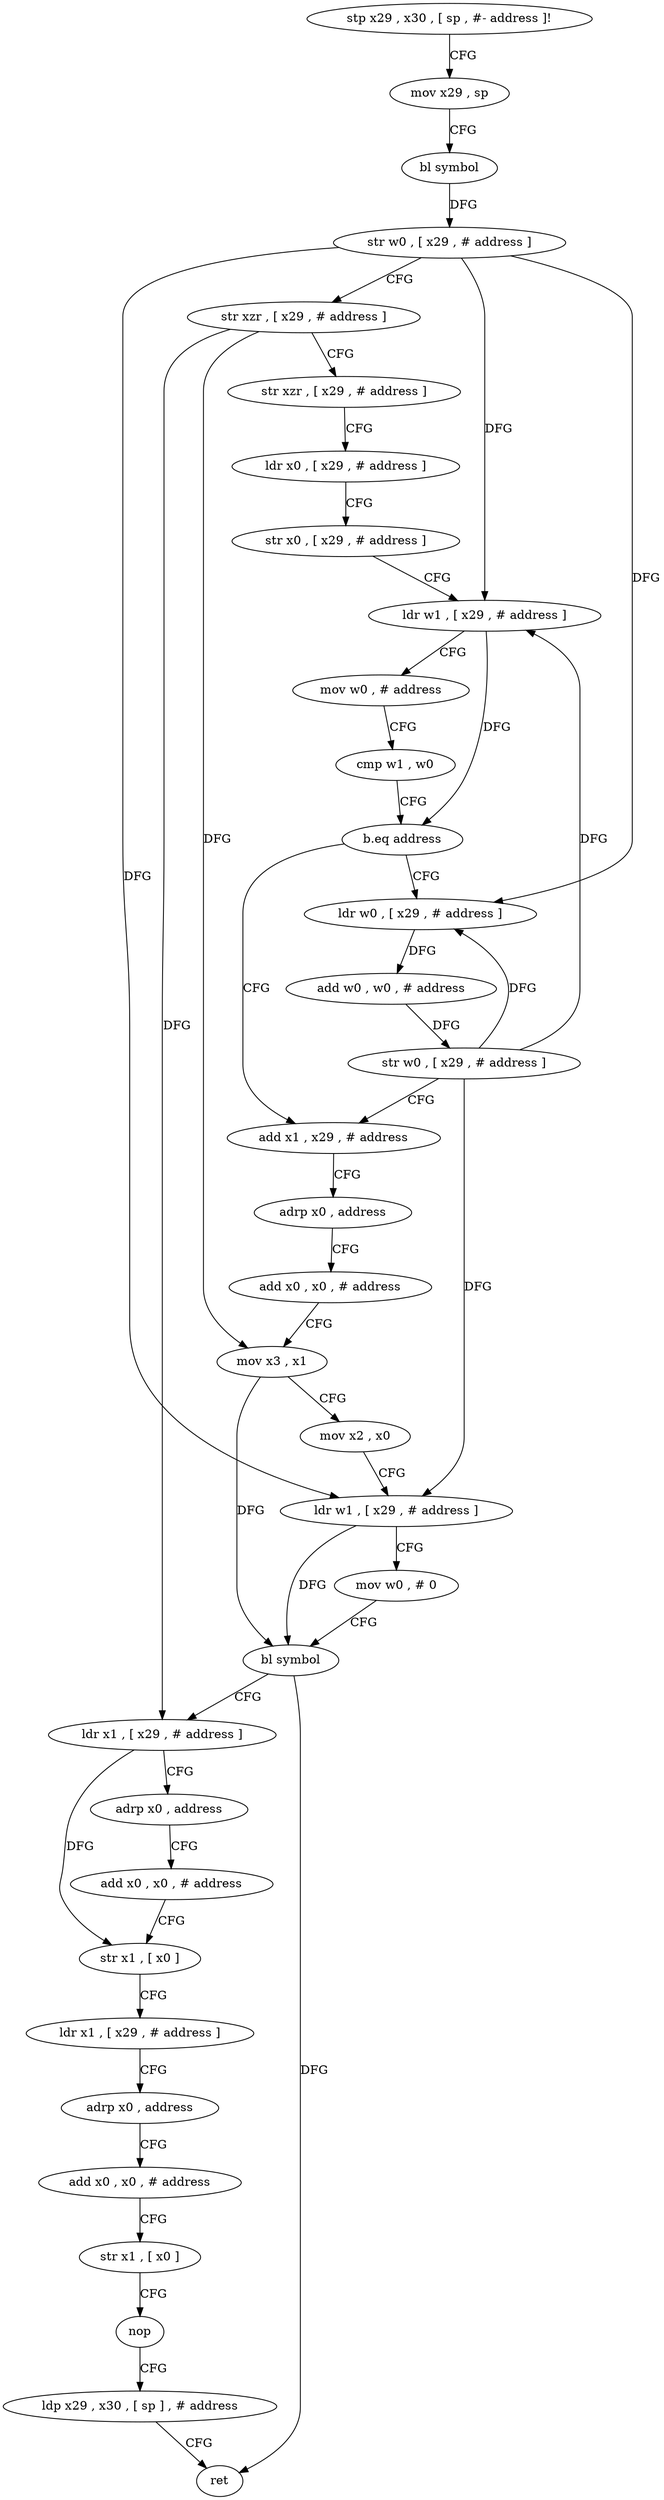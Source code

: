 digraph "func" {
"4290164" [label = "stp x29 , x30 , [ sp , #- address ]!" ]
"4290168" [label = "mov x29 , sp" ]
"4290172" [label = "bl symbol" ]
"4290176" [label = "str w0 , [ x29 , # address ]" ]
"4290180" [label = "str xzr , [ x29 , # address ]" ]
"4290184" [label = "str xzr , [ x29 , # address ]" ]
"4290188" [label = "ldr x0 , [ x29 , # address ]" ]
"4290192" [label = "str x0 , [ x29 , # address ]" ]
"4290196" [label = "ldr w1 , [ x29 , # address ]" ]
"4290200" [label = "mov w0 , # address" ]
"4290204" [label = "cmp w1 , w0" ]
"4290208" [label = "b.eq address" ]
"4290224" [label = "add x1 , x29 , # address" ]
"4290212" [label = "ldr w0 , [ x29 , # address ]" ]
"4290228" [label = "adrp x0 , address" ]
"4290232" [label = "add x0 , x0 , # address" ]
"4290236" [label = "mov x3 , x1" ]
"4290240" [label = "mov x2 , x0" ]
"4290244" [label = "ldr w1 , [ x29 , # address ]" ]
"4290248" [label = "mov w0 , # 0" ]
"4290252" [label = "bl symbol" ]
"4290256" [label = "ldr x1 , [ x29 , # address ]" ]
"4290260" [label = "adrp x0 , address" ]
"4290264" [label = "add x0 , x0 , # address" ]
"4290268" [label = "str x1 , [ x0 ]" ]
"4290272" [label = "ldr x1 , [ x29 , # address ]" ]
"4290276" [label = "adrp x0 , address" ]
"4290280" [label = "add x0 , x0 , # address" ]
"4290284" [label = "str x1 , [ x0 ]" ]
"4290288" [label = "nop" ]
"4290292" [label = "ldp x29 , x30 , [ sp ] , # address" ]
"4290296" [label = "ret" ]
"4290216" [label = "add w0 , w0 , # address" ]
"4290220" [label = "str w0 , [ x29 , # address ]" ]
"4290164" -> "4290168" [ label = "CFG" ]
"4290168" -> "4290172" [ label = "CFG" ]
"4290172" -> "4290176" [ label = "DFG" ]
"4290176" -> "4290180" [ label = "CFG" ]
"4290176" -> "4290196" [ label = "DFG" ]
"4290176" -> "4290244" [ label = "DFG" ]
"4290176" -> "4290212" [ label = "DFG" ]
"4290180" -> "4290184" [ label = "CFG" ]
"4290180" -> "4290256" [ label = "DFG" ]
"4290180" -> "4290236" [ label = "DFG" ]
"4290184" -> "4290188" [ label = "CFG" ]
"4290188" -> "4290192" [ label = "CFG" ]
"4290192" -> "4290196" [ label = "CFG" ]
"4290196" -> "4290200" [ label = "CFG" ]
"4290196" -> "4290208" [ label = "DFG" ]
"4290200" -> "4290204" [ label = "CFG" ]
"4290204" -> "4290208" [ label = "CFG" ]
"4290208" -> "4290224" [ label = "CFG" ]
"4290208" -> "4290212" [ label = "CFG" ]
"4290224" -> "4290228" [ label = "CFG" ]
"4290212" -> "4290216" [ label = "DFG" ]
"4290228" -> "4290232" [ label = "CFG" ]
"4290232" -> "4290236" [ label = "CFG" ]
"4290236" -> "4290240" [ label = "CFG" ]
"4290236" -> "4290252" [ label = "DFG" ]
"4290240" -> "4290244" [ label = "CFG" ]
"4290244" -> "4290248" [ label = "CFG" ]
"4290244" -> "4290252" [ label = "DFG" ]
"4290248" -> "4290252" [ label = "CFG" ]
"4290252" -> "4290256" [ label = "CFG" ]
"4290252" -> "4290296" [ label = "DFG" ]
"4290256" -> "4290260" [ label = "CFG" ]
"4290256" -> "4290268" [ label = "DFG" ]
"4290260" -> "4290264" [ label = "CFG" ]
"4290264" -> "4290268" [ label = "CFG" ]
"4290268" -> "4290272" [ label = "CFG" ]
"4290272" -> "4290276" [ label = "CFG" ]
"4290276" -> "4290280" [ label = "CFG" ]
"4290280" -> "4290284" [ label = "CFG" ]
"4290284" -> "4290288" [ label = "CFG" ]
"4290288" -> "4290292" [ label = "CFG" ]
"4290292" -> "4290296" [ label = "CFG" ]
"4290216" -> "4290220" [ label = "DFG" ]
"4290220" -> "4290224" [ label = "CFG" ]
"4290220" -> "4290196" [ label = "DFG" ]
"4290220" -> "4290244" [ label = "DFG" ]
"4290220" -> "4290212" [ label = "DFG" ]
}
